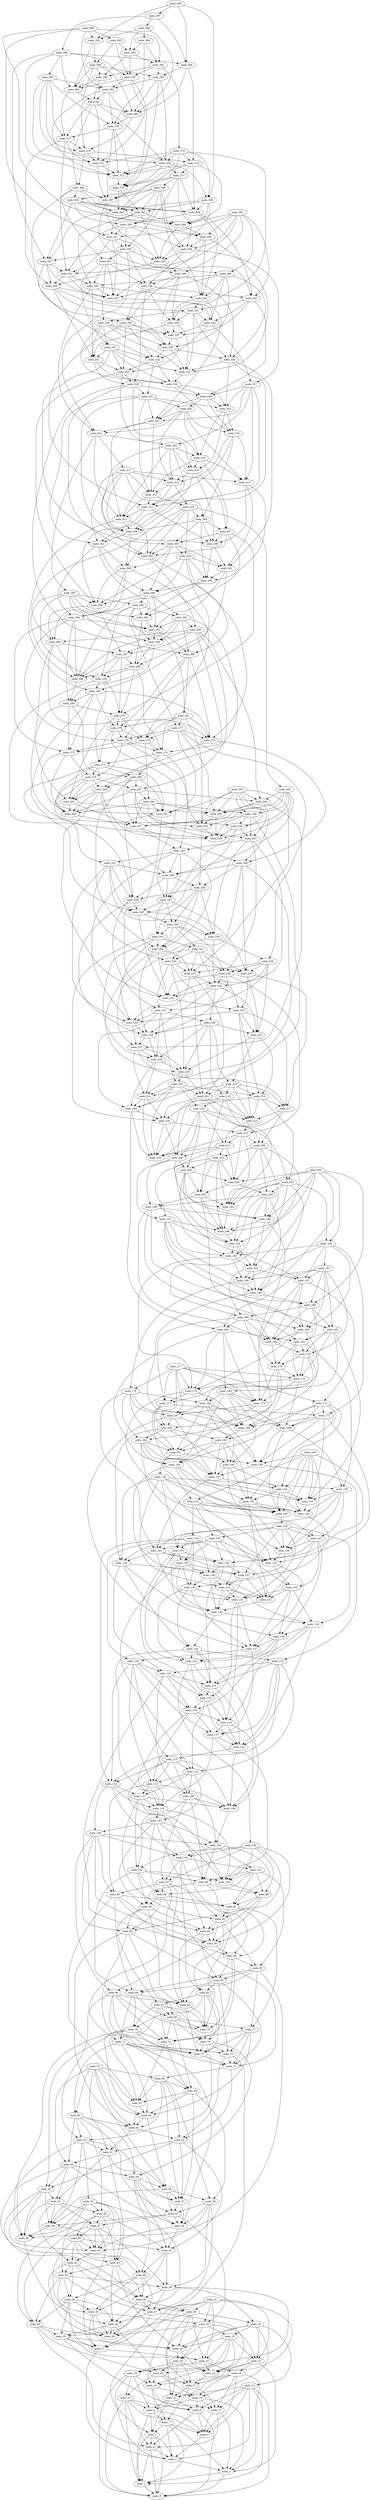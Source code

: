 digraph X {
nodo_1 -> nodo_0;
nodo_2 -> nodo_1;
nodo_2 -> nodo_0;
nodo_3 -> nodo_2;
nodo_4 -> nodo_1;
nodo_4 -> nodo_3;
nodo_4 -> nodo_0;
nodo_5 -> nodo_4;
nodo_5 -> nodo_0;
nodo_5 -> nodo_1;
nodo_5 -> nodo_3;
nodo_6 -> nodo_3;
nodo_7 -> nodo_6;
nodo_7 -> nodo_1;
nodo_7 -> nodo_2;
nodo_7 -> nodo_5;
nodo_7 -> nodo_3;
nodo_8 -> nodo_4;
nodo_8 -> nodo_0;
nodo_8 -> nodo_6;
nodo_9 -> nodo_6;
nodo_9 -> nodo_1;
nodo_9 -> nodo_5;
nodo_9 -> nodo_7;
nodo_10 -> nodo_6;
nodo_10 -> nodo_4;
nodo_10 -> nodo_0;
nodo_10 -> nodo_1;
nodo_10 -> nodo_8;
nodo_10 -> nodo_9;
nodo_11 -> nodo_9;
nodo_11 -> nodo_5;
nodo_11 -> nodo_8;
nodo_12 -> nodo_4;
nodo_12 -> nodo_2;
nodo_12 -> nodo_6;
nodo_13 -> nodo_0;
nodo_13 -> nodo_1;
nodo_13 -> nodo_8;
nodo_13 -> nodo_3;
nodo_13 -> nodo_11;
nodo_13 -> nodo_12;
nodo_13 -> nodo_6;
nodo_14 -> nodo_12;
nodo_14 -> nodo_9;
nodo_14 -> nodo_2;
nodo_14 -> nodo_8;
nodo_15 -> nodo_7;
nodo_15 -> nodo_8;
nodo_15 -> nodo_14;
nodo_16 -> nodo_14;
nodo_16 -> nodo_2;
nodo_16 -> nodo_11;
nodo_16 -> nodo_6;
nodo_16 -> nodo_12;
nodo_16 -> nodo_15;
nodo_17 -> nodo_12;
nodo_17 -> nodo_11;
nodo_17 -> nodo_7;
nodo_18 -> nodo_17;
nodo_19 -> nodo_0;
nodo_19 -> nodo_9;
nodo_19 -> nodo_10;
nodo_19 -> nodo_3;
nodo_19 -> nodo_15;
nodo_20 -> nodo_10;
nodo_20 -> nodo_17;
nodo_20 -> nodo_14;
nodo_20 -> nodo_15;
nodo_21 -> nodo_18;
nodo_21 -> nodo_16;
nodo_21 -> nodo_2;
nodo_21 -> nodo_17;
nodo_22 -> nodo_19;
nodo_22 -> nodo_18;
nodo_22 -> nodo_16;
nodo_23 -> nodo_17;
nodo_23 -> nodo_11;
nodo_23 -> nodo_18;
nodo_23 -> nodo_20;
nodo_23 -> nodo_19;
nodo_24 -> nodo_23;
nodo_24 -> nodo_18;
nodo_25 -> nodo_21;
nodo_25 -> nodo_18;
nodo_25 -> nodo_24;
nodo_25 -> nodo_15;
nodo_25 -> nodo_20;
nodo_25 -> nodo_22;
nodo_26 -> nodo_14;
nodo_26 -> nodo_13;
nodo_26 -> nodo_24;
nodo_26 -> nodo_23;
nodo_26 -> nodo_21;
nodo_26 -> nodo_25;
nodo_27 -> nodo_22;
nodo_27 -> nodo_3;
nodo_29 -> nodo_23;
nodo_29 -> nodo_21;
nodo_29 -> nodo_11;
nodo_29 -> nodo_25;
nodo_29 -> nodo_28;
nodo_30 -> nodo_24;
nodo_30 -> nodo_26;
nodo_30 -> nodo_17;
nodo_30 -> nodo_22;
nodo_30 -> nodo_28;
nodo_31 -> nodo_5;
nodo_31 -> nodo_18;
nodo_31 -> nodo_15;
nodo_31 -> nodo_29;
nodo_31 -> nodo_22;
nodo_31 -> nodo_30;
nodo_31 -> nodo_27;
nodo_31 -> nodo_21;
nodo_32 -> nodo_12;
nodo_32 -> nodo_27;
nodo_32 -> nodo_22;
nodo_32 -> nodo_24;
nodo_33 -> nodo_24;
nodo_33 -> nodo_28;
nodo_33 -> nodo_29;
nodo_33 -> nodo_27;
nodo_34 -> nodo_20;
nodo_34 -> nodo_28;
nodo_34 -> nodo_32;
nodo_35 -> nodo_20;
nodo_35 -> nodo_32;
nodo_35 -> nodo_28;
nodo_35 -> nodo_4;
nodo_36 -> nodo_35;
nodo_36 -> nodo_27;
nodo_36 -> nodo_33;
nodo_36 -> nodo_32;
nodo_36 -> nodo_34;
nodo_37 -> nodo_34;
nodo_37 -> nodo_18;
nodo_37 -> nodo_27;
nodo_38 -> nodo_30;
nodo_38 -> nodo_34;
nodo_38 -> nodo_37;
nodo_39 -> nodo_26;
nodo_39 -> nodo_37;
nodo_39 -> nodo_38;
nodo_39 -> nodo_19;
nodo_40 -> nodo_28;
nodo_40 -> nodo_36;
nodo_40 -> nodo_33;
nodo_40 -> nodo_38;
nodo_41 -> nodo_40;
nodo_41 -> nodo_33;
nodo_41 -> nodo_39;
nodo_42 -> nodo_39;
nodo_42 -> nodo_35;
nodo_42 -> nodo_37;
nodo_42 -> nodo_36;
nodo_42 -> nodo_28;
nodo_43 -> nodo_30;
nodo_43 -> nodo_28;
nodo_43 -> nodo_38;
nodo_43 -> nodo_36;
nodo_43 -> nodo_42;
nodo_44 -> nodo_43;
nodo_45 -> nodo_42;
nodo_45 -> nodo_24;
nodo_45 -> nodo_38;
nodo_45 -> nodo_34;
nodo_46 -> nodo_33;
nodo_46 -> nodo_43;
nodo_46 -> nodo_41;
nodo_46 -> nodo_45;
nodo_46 -> nodo_44;
nodo_46 -> nodo_40;
nodo_47 -> nodo_39;
nodo_47 -> nodo_35;
nodo_47 -> nodo_27;
nodo_47 -> nodo_46;
nodo_47 -> nodo_44;
nodo_48 -> nodo_45;
nodo_48 -> nodo_47;
nodo_48 -> nodo_46;
nodo_48 -> nodo_41;
nodo_48 -> nodo_35;
nodo_49 -> nodo_34;
nodo_50 -> nodo_44;
nodo_50 -> nodo_49;
nodo_51 -> nodo_49;
nodo_51 -> nodo_43;
nodo_51 -> nodo_47;
nodo_51 -> nodo_48;
nodo_51 -> nodo_50;
nodo_52 -> nodo_49;
nodo_52 -> nodo_50;
nodo_52 -> nodo_44;
nodo_52 -> nodo_38;
nodo_52 -> nodo_51;
nodo_53 -> nodo_42;
nodo_53 -> nodo_45;
nodo_53 -> nodo_49;
nodo_53 -> nodo_48;
nodo_53 -> nodo_32;
nodo_53 -> nodo_50;
nodo_53 -> nodo_44;
nodo_54 -> nodo_41;
nodo_54 -> nodo_44;
nodo_55 -> nodo_54;
nodo_55 -> nodo_29;
nodo_55 -> nodo_47;
nodo_55 -> nodo_50;
nodo_56 -> nodo_54;
nodo_56 -> nodo_37;
nodo_56 -> nodo_44;
nodo_56 -> nodo_55;
nodo_56 -> nodo_39;
nodo_57 -> nodo_54;
nodo_57 -> nodo_55;
nodo_58 -> nodo_56;
nodo_58 -> nodo_55;
nodo_58 -> nodo_57;
nodo_58 -> nodo_50;
nodo_59 -> nodo_41;
nodo_59 -> nodo_57;
nodo_59 -> nodo_58;
nodo_59 -> nodo_40;
nodo_59 -> nodo_54;
nodo_60 -> nodo_51;
nodo_60 -> nodo_52;
nodo_60 -> nodo_59;
nodo_60 -> nodo_54;
nodo_60 -> nodo_49;
nodo_61 -> nodo_57;
nodo_61 -> nodo_60;
nodo_61 -> nodo_45;
nodo_61 -> nodo_51;
nodo_62 -> nodo_52;
nodo_62 -> nodo_41;
nodo_62 -> nodo_57;
nodo_62 -> nodo_61;
nodo_63 -> nodo_58;
nodo_63 -> nodo_40;
nodo_63 -> nodo_53;
nodo_63 -> nodo_50;
nodo_63 -> nodo_61;
nodo_64 -> nodo_62;
nodo_64 -> nodo_61;
nodo_65 -> nodo_55;
nodo_65 -> nodo_64;
nodo_65 -> nodo_63;
nodo_65 -> nodo_60;
nodo_65 -> nodo_59;
nodo_65 -> nodo_48;
nodo_66 -> nodo_64;
nodo_66 -> nodo_58;
nodo_67 -> nodo_64;
nodo_67 -> nodo_66;
nodo_68 -> nodo_66;
nodo_68 -> nodo_56;
nodo_68 -> nodo_67;
nodo_68 -> nodo_57;
nodo_69 -> nodo_57;
nodo_69 -> nodo_68;
nodo_69 -> nodo_56;
nodo_69 -> nodo_62;
nodo_69 -> nodo_67;
nodo_69 -> nodo_64;
nodo_70 -> nodo_60;
nodo_70 -> nodo_66;
nodo_70 -> nodo_61;
nodo_70 -> nodo_64;
nodo_70 -> nodo_67;
nodo_70 -> nodo_65;
nodo_70 -> nodo_69;
nodo_70 -> nodo_58;
nodo_71 -> nodo_69;
nodo_71 -> nodo_62;
nodo_72 -> nodo_62;
nodo_72 -> nodo_37;
nodo_72 -> nodo_71;
nodo_73 -> nodo_54;
nodo_73 -> nodo_66;
nodo_73 -> nodo_68;
nodo_73 -> nodo_72;
nodo_73 -> nodo_65;
nodo_73 -> nodo_71;
nodo_74 -> nodo_67;
nodo_74 -> nodo_68;
nodo_75 -> nodo_71;
nodo_76 -> nodo_75;
nodo_76 -> nodo_52;
nodo_76 -> nodo_74;
nodo_76 -> nodo_49;
nodo_76 -> nodo_66;
nodo_77 -> nodo_75;
nodo_77 -> nodo_74;
nodo_77 -> nodo_71;
nodo_77 -> nodo_72;
nodo_77 -> nodo_66;
nodo_78 -> nodo_75;
nodo_78 -> nodo_59;
nodo_78 -> nodo_72;
nodo_78 -> nodo_63;
nodo_79 -> nodo_78;
nodo_80 -> nodo_74;
nodo_80 -> nodo_79;
nodo_80 -> nodo_78;
nodo_80 -> nodo_77;
nodo_80 -> nodo_68;
nodo_81 -> nodo_78;
nodo_81 -> nodo_67;
nodo_81 -> nodo_76;
nodo_81 -> nodo_79;
nodo_81 -> nodo_74;
nodo_81 -> nodo_80;
nodo_82 -> nodo_79;
nodo_82 -> nodo_75;
nodo_83 -> nodo_76;
nodo_83 -> nodo_75;
nodo_83 -> nodo_78;
nodo_83 -> nodo_79;
nodo_83 -> nodo_81;
nodo_84 -> nodo_82;
nodo_84 -> nodo_80;
nodo_84 -> nodo_73;
nodo_84 -> nodo_76;
nodo_85 -> nodo_84;
nodo_85 -> nodo_71;
nodo_85 -> nodo_72;
nodo_85 -> nodo_83;
nodo_86 -> nodo_75;
nodo_86 -> nodo_63;
nodo_86 -> nodo_72;
nodo_86 -> nodo_82;
nodo_86 -> nodo_79;
nodo_86 -> nodo_74;
nodo_87 -> nodo_84;
nodo_87 -> nodo_82;
nodo_87 -> nodo_77;
nodo_87 -> nodo_49;
nodo_87 -> nodo_85;
nodo_88 -> nodo_79;
nodo_88 -> nodo_74;
nodo_88 -> nodo_85;
nodo_88 -> nodo_87;
nodo_89 -> nodo_75;
nodo_89 -> nodo_80;
nodo_89 -> nodo_85;
nodo_89 -> nodo_64;
nodo_90 -> nodo_86;
nodo_90 -> nodo_88;
nodo_91 -> nodo_82;
nodo_91 -> nodo_90;
nodo_91 -> nodo_85;
nodo_92 -> nodo_87;
nodo_92 -> nodo_83;
nodo_92 -> nodo_91;
nodo_92 -> nodo_90;
nodo_93 -> nodo_92;
nodo_93 -> nodo_77;
nodo_93 -> nodo_88;
nodo_94 -> nodo_91;
nodo_94 -> nodo_67;
nodo_94 -> nodo_84;
nodo_94 -> nodo_93;
nodo_94 -> nodo_88;
nodo_95 -> nodo_91;
nodo_95 -> nodo_82;
nodo_95 -> nodo_89;
nodo_95 -> nodo_81;
nodo_96 -> nodo_93;
nodo_96 -> nodo_71;
nodo_96 -> nodo_95;
nodo_96 -> nodo_89;
nodo_97 -> nodo_96;
nodo_97 -> nodo_73;
nodo_97 -> nodo_94;
nodo_97 -> nodo_92;
nodo_97 -> nodo_82;
nodo_98 -> nodo_91;
nodo_98 -> nodo_90;
nodo_98 -> nodo_92;
nodo_98 -> nodo_93;
nodo_99 -> nodo_98;
nodo_99 -> nodo_88;
nodo_99 -> nodo_95;
nodo_100 -> nodo_98;
nodo_101 -> nodo_84;
nodo_101 -> nodo_95;
nodo_101 -> nodo_100;
nodo_101 -> nodo_96;
nodo_101 -> nodo_99;
nodo_102 -> nodo_100;
nodo_102 -> nodo_99;
nodo_102 -> nodo_93;
nodo_102 -> nodo_98;
nodo_102 -> nodo_87;
nodo_102 -> nodo_96;
nodo_103 -> nodo_97;
nodo_103 -> nodo_102;
nodo_103 -> nodo_79;
nodo_103 -> nodo_83;
nodo_104 -> nodo_101;
nodo_104 -> nodo_90;
nodo_104 -> nodo_100;
nodo_104 -> nodo_97;
nodo_104 -> nodo_98;
nodo_104 -> nodo_103;
nodo_104 -> nodo_89;
nodo_105 -> nodo_103;
nodo_105 -> nodo_99;
nodo_105 -> nodo_93;
nodo_105 -> nodo_102;
nodo_106 -> nodo_103;
nodo_106 -> nodo_89;
nodo_106 -> nodo_94;
nodo_106 -> nodo_105;
nodo_106 -> nodo_86;
nodo_106 -> nodo_90;
nodo_107 -> nodo_96;
nodo_107 -> nodo_106;
nodo_107 -> nodo_105;
nodo_107 -> nodo_91;
nodo_107 -> nodo_95;
nodo_107 -> nodo_100;
nodo_108 -> nodo_105;
nodo_109 -> nodo_97;
nodo_109 -> nodo_101;
nodo_109 -> nodo_105;
nodo_109 -> nodo_99;
nodo_109 -> nodo_108;
nodo_110 -> nodo_100;
nodo_110 -> nodo_107;
nodo_111 -> nodo_100;
nodo_111 -> nodo_101;
nodo_111 -> nodo_110;
nodo_111 -> nodo_108;
nodo_111 -> nodo_92;
nodo_112 -> nodo_111;
nodo_112 -> nodo_103;
nodo_112 -> nodo_110;
nodo_112 -> nodo_106;
nodo_113 -> nodo_108;
nodo_113 -> nodo_110;
nodo_113 -> nodo_111;
nodo_113 -> nodo_94;
nodo_114 -> nodo_107;
nodo_114 -> nodo_113;
nodo_114 -> nodo_109;
nodo_114 -> nodo_111;
nodo_115 -> nodo_114;
nodo_115 -> nodo_108;
nodo_115 -> nodo_112;
nodo_115 -> nodo_109;
nodo_115 -> nodo_99;
nodo_115 -> nodo_113;
nodo_116 -> nodo_108;
nodo_116 -> nodo_115;
nodo_117 -> nodo_110;
nodo_117 -> nodo_100;
nodo_117 -> nodo_116;
nodo_118 -> nodo_108;
nodo_118 -> nodo_116;
nodo_118 -> nodo_117;
nodo_119 -> nodo_110;
nodo_119 -> nodo_113;
nodo_119 -> nodo_117;
nodo_119 -> nodo_118;
nodo_120 -> nodo_119;
nodo_120 -> nodo_114;
nodo_120 -> nodo_118;
nodo_120 -> nodo_116;
nodo_121 -> nodo_116;
nodo_121 -> nodo_120;
nodo_122 -> nodo_119;
nodo_122 -> nodo_120;
nodo_122 -> nodo_90;
nodo_122 -> nodo_109;
nodo_122 -> nodo_121;
nodo_123 -> nodo_121;
nodo_123 -> nodo_114;
nodo_123 -> nodo_122;
nodo_123 -> nodo_116;
nodo_123 -> nodo_117;
nodo_123 -> nodo_112;
nodo_124 -> nodo_113;
nodo_124 -> nodo_119;
nodo_124 -> nodo_112;
nodo_124 -> nodo_122;
nodo_124 -> nodo_117;
nodo_124 -> nodo_115;
nodo_125 -> nodo_104;
nodo_125 -> nodo_118;
nodo_125 -> nodo_121;
nodo_126 -> nodo_121;
nodo_126 -> nodo_108;
nodo_126 -> nodo_110;
nodo_126 -> nodo_125;
nodo_126 -> nodo_123;
nodo_127 -> nodo_117;
nodo_127 -> nodo_124;
nodo_128 -> nodo_119;
nodo_128 -> nodo_125;
nodo_128 -> nodo_121;
nodo_128 -> nodo_127;
nodo_129 -> nodo_128;
nodo_129 -> nodo_125;
nodo_129 -> nodo_116;
nodo_129 -> nodo_118;
nodo_130 -> nodo_126;
nodo_130 -> nodo_129;
nodo_131 -> nodo_127;
nodo_131 -> nodo_120;
nodo_131 -> nodo_118;
nodo_132 -> nodo_130;
nodo_133 -> nodo_130;
nodo_133 -> nodo_131;
nodo_133 -> nodo_132;
nodo_133 -> nodo_129;
nodo_134 -> nodo_131;
nodo_134 -> nodo_127;
nodo_134 -> nodo_128;
nodo_134 -> nodo_132;
nodo_134 -> nodo_129;
nodo_135 -> nodo_126;
nodo_135 -> nodo_131;
nodo_135 -> nodo_127;
nodo_135 -> nodo_125;
nodo_136 -> nodo_133;
nodo_136 -> nodo_130;
nodo_136 -> nodo_135;
nodo_136 -> nodo_132;
nodo_137 -> nodo_133;
nodo_137 -> nodo_132;
nodo_137 -> nodo_130;
nodo_138 -> nodo_126;
nodo_138 -> nodo_137;
nodo_138 -> nodo_128;
nodo_138 -> nodo_122;
nodo_139 -> nodo_137;
nodo_139 -> nodo_130;
nodo_139 -> nodo_136;
nodo_139 -> nodo_114;
nodo_139 -> nodo_135;
nodo_140 -> nodo_137;
nodo_140 -> nodo_136;
nodo_140 -> nodo_121;
nodo_141 -> nodo_120;
nodo_141 -> nodo_125;
nodo_141 -> nodo_140;
nodo_141 -> nodo_139;
nodo_141 -> nodo_130;
nodo_142 -> nodo_127;
nodo_142 -> nodo_134;
nodo_143 -> nodo_132;
nodo_143 -> nodo_138;
nodo_143 -> nodo_140;
nodo_143 -> nodo_131;
nodo_144 -> nodo_136;
nodo_144 -> nodo_124;
nodo_144 -> nodo_141;
nodo_144 -> nodo_112;
nodo_144 -> nodo_139;
nodo_144 -> nodo_142;
nodo_144 -> nodo_135;
nodo_145 -> nodo_139;
nodo_145 -> nodo_133;
nodo_145 -> nodo_142;
nodo_145 -> nodo_138;
nodo_145 -> nodo_143;
nodo_145 -> nodo_140;
nodo_146 -> nodo_137;
nodo_146 -> nodo_142;
nodo_147 -> nodo_146;
nodo_147 -> nodo_132;
nodo_147 -> nodo_140;
nodo_147 -> nodo_134;
nodo_147 -> nodo_128;
nodo_148 -> nodo_129;
nodo_148 -> nodo_145;
nodo_148 -> nodo_131;
nodo_148 -> nodo_137;
nodo_148 -> nodo_141;
nodo_148 -> nodo_147;
nodo_148 -> nodo_146;
nodo_149 -> nodo_135;
nodo_150 -> nodo_148;
nodo_151 -> nodo_144;
nodo_151 -> nodo_150;
nodo_151 -> nodo_142;
nodo_151 -> nodo_145;
nodo_151 -> nodo_146;
nodo_151 -> nodo_149;
nodo_152 -> nodo_150;
nodo_152 -> nodo_149;
nodo_152 -> nodo_132;
nodo_153 -> nodo_149;
nodo_154 -> nodo_150;
nodo_154 -> nodo_152;
nodo_154 -> nodo_149;
nodo_154 -> nodo_153;
nodo_155 -> nodo_147;
nodo_155 -> nodo_146;
nodo_155 -> nodo_143;
nodo_155 -> nodo_149;
nodo_155 -> nodo_153;
nodo_156 -> nodo_146;
nodo_156 -> nodo_136;
nodo_156 -> nodo_153;
nodo_156 -> nodo_152;
nodo_157 -> nodo_154;
nodo_157 -> nodo_143;
nodo_158 -> nodo_134;
nodo_158 -> nodo_141;
nodo_158 -> nodo_155;
nodo_158 -> nodo_150;
nodo_158 -> nodo_133;
nodo_158 -> nodo_149;
nodo_158 -> nodo_138;
nodo_159 -> nodo_157;
nodo_159 -> nodo_123;
nodo_160 -> nodo_157;
nodo_160 -> nodo_152;
nodo_160 -> nodo_150;
nodo_160 -> nodo_154;
nodo_161 -> nodo_159;
nodo_161 -> nodo_151;
nodo_162 -> nodo_156;
nodo_162 -> nodo_157;
nodo_162 -> nodo_160;
nodo_162 -> nodo_161;
nodo_162 -> nodo_152;
nodo_163 -> nodo_150;
nodo_163 -> nodo_149;
nodo_163 -> nodo_153;
nodo_163 -> nodo_159;
nodo_163 -> nodo_151;
nodo_163 -> nodo_154;
nodo_163 -> nodo_146;
nodo_163 -> nodo_140;
nodo_164 -> nodo_157;
nodo_164 -> nodo_142;
nodo_164 -> nodo_156;
nodo_164 -> nodo_161;
nodo_164 -> nodo_153;
nodo_165 -> nodo_162;
nodo_165 -> nodo_164;
nodo_165 -> nodo_160;
nodo_165 -> nodo_138;
nodo_166 -> nodo_150;
nodo_166 -> nodo_159;
nodo_166 -> nodo_155;
nodo_167 -> nodo_165;
nodo_167 -> nodo_159;
nodo_167 -> nodo_127;
nodo_167 -> nodo_157;
nodo_168 -> nodo_162;
nodo_169 -> nodo_160;
nodo_169 -> nodo_166;
nodo_169 -> nodo_161;
nodo_169 -> nodo_167;
nodo_169 -> nodo_159;
nodo_170 -> nodo_161;
nodo_170 -> nodo_143;
nodo_170 -> nodo_169;
nodo_170 -> nodo_164;
nodo_170 -> nodo_168;
nodo_170 -> nodo_167;
nodo_171 -> nodo_166;
nodo_171 -> nodo_153;
nodo_171 -> nodo_159;
nodo_171 -> nodo_142;
nodo_171 -> nodo_168;
nodo_172 -> nodo_152;
nodo_172 -> nodo_154;
nodo_172 -> nodo_168;
nodo_172 -> nodo_171;
nodo_172 -> nodo_166;
nodo_172 -> nodo_156;
nodo_173 -> nodo_161;
nodo_173 -> nodo_165;
nodo_173 -> nodo_171;
nodo_173 -> nodo_157;
nodo_174 -> nodo_167;
nodo_174 -> nodo_161;
nodo_175 -> nodo_173;
nodo_175 -> nodo_168;
nodo_175 -> nodo_147;
nodo_176 -> nodo_166;
nodo_176 -> nodo_174;
nodo_176 -> nodo_175;
nodo_177 -> nodo_174;
nodo_177 -> nodo_175;
nodo_177 -> nodo_173;
nodo_177 -> nodo_165;
nodo_177 -> nodo_176;
nodo_177 -> nodo_167;
nodo_177 -> nodo_172;
nodo_177 -> nodo_170;
nodo_178 -> nodo_162;
nodo_178 -> nodo_165;
nodo_178 -> nodo_174;
nodo_178 -> nodo_176;
nodo_179 -> nodo_178;
nodo_179 -> nodo_176;
nodo_179 -> nodo_168;
nodo_179 -> nodo_169;
nodo_180 -> nodo_169;
nodo_180 -> nodo_174;
nodo_180 -> nodo_166;
nodo_180 -> nodo_168;
nodo_180 -> nodo_160;
nodo_180 -> nodo_158;
nodo_181 -> nodo_178;
nodo_181 -> nodo_155;
nodo_181 -> nodo_176;
nodo_181 -> nodo_179;
nodo_182 -> nodo_179;
nodo_182 -> nodo_176;
nodo_182 -> nodo_180;
nodo_182 -> nodo_153;
nodo_182 -> nodo_181;
nodo_183 -> nodo_156;
nodo_183 -> nodo_175;
nodo_183 -> nodo_180;
nodo_183 -> nodo_181;
nodo_183 -> nodo_174;
nodo_184 -> nodo_179;
nodo_184 -> nodo_178;
nodo_185 -> nodo_184;
nodo_185 -> nodo_175;
nodo_185 -> nodo_173;
nodo_186 -> nodo_184;
nodo_186 -> nodo_164;
nodo_186 -> nodo_185;
nodo_186 -> nodo_173;
nodo_186 -> nodo_183;
nodo_187 -> nodo_178;
nodo_187 -> nodo_185;
nodo_187 -> nodo_172;
nodo_187 -> nodo_184;
nodo_188 -> nodo_186;
nodo_188 -> nodo_182;
nodo_188 -> nodo_184;
nodo_188 -> nodo_181;
nodo_189 -> nodo_168;
nodo_189 -> nodo_188;
nodo_190 -> nodo_184;
nodo_190 -> nodo_170;
nodo_190 -> nodo_189;
nodo_191 -> nodo_187;
nodo_191 -> nodo_182;
nodo_191 -> nodo_185;
nodo_191 -> nodo_183;
nodo_191 -> nodo_188;
nodo_191 -> nodo_190;
nodo_191 -> nodo_179;
nodo_192 -> nodo_186;
nodo_192 -> nodo_187;
nodo_192 -> nodo_190;
nodo_192 -> nodo_189;
nodo_193 -> nodo_175;
nodo_193 -> nodo_192;
nodo_193 -> nodo_190;
nodo_194 -> nodo_190;
nodo_194 -> nodo_171;
nodo_194 -> nodo_187;
nodo_194 -> nodo_185;
nodo_194 -> nodo_191;
nodo_194 -> nodo_193;
nodo_195 -> nodo_193;
nodo_195 -> nodo_192;
nodo_196 -> nodo_195;
nodo_197 -> nodo_195;
nodo_197 -> nodo_193;
nodo_197 -> nodo_196;
nodo_197 -> nodo_188;
nodo_197 -> nodo_190;
nodo_197 -> nodo_189;
nodo_198 -> nodo_196;
nodo_198 -> nodo_174;
nodo_198 -> nodo_192;
nodo_199 -> nodo_193;
nodo_199 -> nodo_181;
nodo_199 -> nodo_198;
nodo_199 -> nodo_182;
nodo_199 -> nodo_184;
nodo_200 -> nodo_198;
nodo_200 -> nodo_189;
nodo_200 -> nodo_195;
nodo_200 -> nodo_193;
nodo_200 -> nodo_199;
nodo_201 -> nodo_196;
nodo_202 -> nodo_189;
nodo_202 -> nodo_200;
nodo_202 -> nodo_186;
nodo_202 -> nodo_194;
nodo_202 -> nodo_201;
nodo_202 -> nodo_195;
nodo_203 -> nodo_185;
nodo_203 -> nodo_201;
nodo_203 -> nodo_196;
nodo_203 -> nodo_199;
nodo_204 -> nodo_200;
nodo_204 -> nodo_203;
nodo_205 -> nodo_192;
nodo_205 -> nodo_201;
nodo_205 -> nodo_188;
nodo_205 -> nodo_196;
nodo_205 -> nodo_189;
nodo_205 -> nodo_204;
nodo_205 -> nodo_198;
nodo_205 -> nodo_194;
nodo_206 -> nodo_203;
nodo_206 -> nodo_187;
nodo_206 -> nodo_198;
nodo_206 -> nodo_196;
nodo_206 -> nodo_204;
nodo_207 -> nodo_197;
nodo_207 -> nodo_203;
nodo_207 -> nodo_204;
nodo_207 -> nodo_196;
nodo_207 -> nodo_206;
nodo_207 -> nodo_201;
nodo_208 -> nodo_201;
nodo_208 -> nodo_199;
nodo_208 -> nodo_197;
nodo_208 -> nodo_206;
nodo_209 -> nodo_200;
nodo_209 -> nodo_204;
nodo_209 -> nodo_195;
nodo_209 -> nodo_198;
nodo_209 -> nodo_207;
nodo_211 -> nodo_208;
nodo_211 -> nodo_204;
nodo_211 -> nodo_195;
nodo_211 -> nodo_210;
nodo_211 -> nodo_207;
nodo_212 -> nodo_210;
nodo_212 -> nodo_201;
nodo_212 -> nodo_209;
nodo_212 -> nodo_204;
nodo_212 -> nodo_211;
nodo_213 -> nodo_212;
nodo_214 -> nodo_211;
nodo_214 -> nodo_213;
nodo_214 -> nodo_206;
nodo_214 -> nodo_210;
nodo_214 -> nodo_208;
nodo_214 -> nodo_202;
nodo_215 -> nodo_203;
nodo_215 -> nodo_201;
nodo_215 -> nodo_210;
nodo_215 -> nodo_208;
nodo_215 -> nodo_213;
nodo_215 -> nodo_214;
nodo_216 -> nodo_208;
nodo_216 -> nodo_210;
nodo_216 -> nodo_212;
nodo_217 -> nodo_211;
nodo_217 -> nodo_213;
nodo_217 -> nodo_209;
nodo_218 -> nodo_210;
nodo_218 -> nodo_216;
nodo_218 -> nodo_183;
nodo_219 -> nodo_216;
nodo_219 -> nodo_202;
nodo_219 -> nodo_217;
nodo_219 -> nodo_213;
nodo_220 -> nodo_209;
nodo_220 -> nodo_213;
nodo_220 -> nodo_216;
nodo_221 -> nodo_216;
nodo_221 -> nodo_210;
nodo_221 -> nodo_218;
nodo_222 -> nodo_220;
nodo_222 -> nodo_219;
nodo_222 -> nodo_221;
nodo_222 -> nodo_210;
nodo_222 -> nodo_218;
nodo_222 -> nodo_214;
nodo_223 -> nodo_215;
nodo_223 -> nodo_213;
nodo_223 -> nodo_221;
nodo_223 -> nodo_217;
nodo_223 -> nodo_219;
nodo_223 -> nodo_220;
nodo_224 -> nodo_222;
nodo_224 -> nodo_220;
nodo_225 -> nodo_224;
nodo_225 -> nodo_219;
nodo_225 -> nodo_223;
nodo_226 -> nodo_221;
nodo_226 -> nodo_218;
nodo_226 -> nodo_224;
nodo_227 -> nodo_217;
nodo_227 -> nodo_224;
nodo_227 -> nodo_221;
nodo_227 -> nodo_226;
nodo_228 -> nodo_226;
nodo_228 -> nodo_227;
nodo_229 -> nodo_215;
nodo_229 -> nodo_223;
nodo_229 -> nodo_226;
nodo_229 -> nodo_228;
nodo_229 -> nodo_225;
nodo_229 -> nodo_224;
nodo_230 -> nodo_228;
nodo_230 -> nodo_227;
nodo_231 -> nodo_229;
nodo_231 -> nodo_222;
nodo_231 -> nodo_230;
nodo_231 -> nodo_218;
nodo_231 -> nodo_226;
nodo_232 -> nodo_213;
nodo_232 -> nodo_219;
nodo_232 -> nodo_217;
nodo_232 -> nodo_225;
nodo_232 -> nodo_230;
nodo_233 -> nodo_232;
nodo_234 -> nodo_228;
nodo_234 -> nodo_233;
nodo_234 -> nodo_225;
nodo_234 -> nodo_229;
nodo_235 -> nodo_217;
nodo_235 -> nodo_225;
nodo_235 -> nodo_232;
nodo_236 -> nodo_234;
nodo_236 -> nodo_233;
nodo_236 -> nodo_212;
nodo_236 -> nodo_228;
nodo_237 -> nodo_230;
nodo_237 -> nodo_234;
nodo_237 -> nodo_220;
nodo_238 -> nodo_237;
nodo_238 -> nodo_236;
nodo_238 -> nodo_235;
nodo_238 -> nodo_231;
nodo_238 -> nodo_225;
nodo_238 -> nodo_233;
nodo_239 -> nodo_234;
nodo_239 -> nodo_228;
nodo_239 -> nodo_238;
nodo_240 -> nodo_231;
nodo_240 -> nodo_235;
nodo_240 -> nodo_220;
nodo_240 -> nodo_237;
nodo_240 -> nodo_224;
nodo_241 -> nodo_236;
nodo_241 -> nodo_227;
nodo_241 -> nodo_232;
nodo_241 -> nodo_235;
nodo_241 -> nodo_237;
nodo_241 -> nodo_240;
nodo_242 -> nodo_233;
nodo_242 -> nodo_237;
nodo_242 -> nodo_224;
nodo_243 -> nodo_226;
nodo_243 -> nodo_242;
nodo_243 -> nodo_216;
nodo_243 -> nodo_230;
nodo_243 -> nodo_241;
nodo_244 -> nodo_236;
nodo_244 -> nodo_239;
nodo_244 -> nodo_243;
nodo_244 -> nodo_241;
nodo_244 -> nodo_242;
nodo_245 -> nodo_244;
nodo_245 -> nodo_239;
nodo_245 -> nodo_233;
nodo_246 -> nodo_231;
nodo_246 -> nodo_245;
nodo_246 -> nodo_228;
nodo_247 -> nodo_245;
nodo_247 -> nodo_235;
nodo_247 -> nodo_243;
nodo_247 -> nodo_244;
nodo_248 -> nodo_242;
nodo_248 -> nodo_243;
nodo_248 -> nodo_239;
nodo_248 -> nodo_244;
nodo_248 -> nodo_246;
nodo_249 -> nodo_246;
nodo_249 -> nodo_247;
nodo_249 -> nodo_248;
nodo_250 -> nodo_240;
nodo_250 -> nodo_248;
nodo_250 -> nodo_249;
nodo_250 -> nodo_221;
nodo_250 -> nodo_235;
nodo_251 -> nodo_230;
nodo_251 -> nodo_245;
nodo_251 -> nodo_240;
nodo_251 -> nodo_249;
nodo_251 -> nodo_239;
nodo_251 -> nodo_246;
nodo_252 -> nodo_249;
nodo_252 -> nodo_242;
nodo_252 -> nodo_251;
nodo_252 -> nodo_230;
nodo_252 -> nodo_247;
nodo_253 -> nodo_239;
nodo_253 -> nodo_252;
nodo_253 -> nodo_234;
nodo_253 -> nodo_236;
nodo_255 -> nodo_248;
nodo_255 -> nodo_254;
nodo_256 -> nodo_253;
nodo_256 -> nodo_245;
nodo_256 -> nodo_254;
nodo_256 -> nodo_247;
nodo_257 -> nodo_250;
nodo_257 -> nodo_252;
nodo_258 -> nodo_253;
nodo_258 -> nodo_254;
nodo_258 -> nodo_256;
nodo_258 -> nodo_257;
nodo_258 -> nodo_218;
nodo_259 -> nodo_255;
nodo_259 -> nodo_254;
nodo_260 -> nodo_259;
nodo_260 -> nodo_227;
nodo_260 -> nodo_250;
nodo_260 -> nodo_257;
nodo_261 -> nodo_233;
nodo_261 -> nodo_246;
nodo_262 -> nodo_258;
nodo_262 -> nodo_259;
nodo_262 -> nodo_249;
nodo_262 -> nodo_255;
nodo_262 -> nodo_260;
nodo_262 -> nodo_254;
nodo_262 -> nodo_256;
nodo_263 -> nodo_237;
nodo_263 -> nodo_261;
nodo_263 -> nodo_259;
nodo_263 -> nodo_253;
nodo_263 -> nodo_260;
nodo_263 -> nodo_255;
nodo_263 -> nodo_258;
nodo_263 -> nodo_256;
nodo_264 -> nodo_257;
nodo_265 -> nodo_264;
nodo_265 -> nodo_257;
nodo_265 -> nodo_259;
nodo_266 -> nodo_261;
nodo_266 -> nodo_257;
nodo_266 -> nodo_254;
nodo_266 -> nodo_259;
nodo_266 -> nodo_264;
nodo_266 -> nodo_258;
nodo_267 -> nodo_260;
nodo_267 -> nodo_264;
nodo_267 -> nodo_253;
nodo_267 -> nodo_255;
nodo_267 -> nodo_266;
nodo_268 -> nodo_265;
nodo_268 -> nodo_249;
nodo_268 -> nodo_233;
nodo_268 -> nodo_264;
nodo_268 -> nodo_254;
nodo_269 -> nodo_242;
nodo_269 -> nodo_261;
nodo_269 -> nodo_268;
nodo_269 -> nodo_267;
nodo_269 -> nodo_257;
nodo_270 -> nodo_268;
nodo_270 -> nodo_246;
nodo_270 -> nodo_264;
nodo_270 -> nodo_267;
nodo_270 -> nodo_265;
nodo_271 -> nodo_261;
nodo_271 -> nodo_270;
nodo_271 -> nodo_269;
nodo_271 -> nodo_251;
nodo_271 -> nodo_264;
nodo_272 -> nodo_264;
nodo_272 -> nodo_270;
nodo_272 -> nodo_261;
nodo_273 -> nodo_268;
nodo_273 -> nodo_250;
nodo_274 -> nodo_269;
nodo_274 -> nodo_252;
nodo_274 -> nodo_271;
nodo_275 -> nodo_266;
nodo_275 -> nodo_272;
nodo_275 -> nodo_274;
nodo_276 -> nodo_272;
nodo_276 -> nodo_274;
nodo_276 -> nodo_255;
nodo_276 -> nodo_270;
nodo_277 -> nodo_276;
nodo_277 -> nodo_261;
nodo_277 -> nodo_259;
nodo_277 -> nodo_238;
nodo_277 -> nodo_275;
nodo_277 -> nodo_273;
nodo_278 -> nodo_247;
nodo_278 -> nodo_276;
nodo_278 -> nodo_271;
nodo_278 -> nodo_275;
nodo_279 -> nodo_278;
nodo_279 -> nodo_265;
nodo_279 -> nodo_275;
nodo_280 -> nodo_265;
nodo_280 -> nodo_269;
nodo_280 -> nodo_272;
nodo_280 -> nodo_279;
nodo_281 -> nodo_277;
nodo_281 -> nodo_278;
nodo_281 -> nodo_274;
nodo_281 -> nodo_255;
nodo_281 -> nodo_273;
nodo_281 -> nodo_275;
nodo_282 -> nodo_245;
nodo_282 -> nodo_272;
nodo_282 -> nodo_278;
nodo_282 -> nodo_273;
nodo_282 -> nodo_280;
nodo_283 -> nodo_271;
nodo_283 -> nodo_254;
nodo_283 -> nodo_279;
nodo_283 -> nodo_282;
nodo_284 -> nodo_273;
nodo_284 -> nodo_276;
nodo_284 -> nodo_278;
nodo_284 -> nodo_281;
nodo_285 -> nodo_280;
nodo_286 -> nodo_283;
nodo_286 -> nodo_274;
nodo_286 -> nodo_285;
nodo_286 -> nodo_279;
nodo_287 -> nodo_286;
nodo_287 -> nodo_279;
nodo_287 -> nodo_285;
nodo_287 -> nodo_283;
nodo_288 -> nodo_285;
nodo_288 -> nodo_273;
nodo_288 -> nodo_256;
nodo_288 -> nodo_287;
nodo_289 -> nodo_287;
nodo_289 -> nodo_280;
nodo_289 -> nodo_286;
nodo_290 -> nodo_289;
nodo_290 -> nodo_274;
nodo_290 -> nodo_260;
nodo_290 -> nodo_267;
nodo_290 -> nodo_287;
nodo_290 -> nodo_288;
nodo_291 -> nodo_284;
nodo_291 -> nodo_289;
nodo_292 -> nodo_289;
nodo_292 -> nodo_265;
nodo_292 -> nodo_284;
nodo_292 -> nodo_285;
nodo_292 -> nodo_290;
nodo_292 -> nodo_291;
nodo_293 -> nodo_291;
nodo_293 -> nodo_286;
nodo_293 -> nodo_289;
nodo_294 -> nodo_280;
nodo_294 -> nodo_291;
nodo_294 -> nodo_272;
nodo_294 -> nodo_285;
nodo_294 -> nodo_276;
nodo_295 -> nodo_283;
nodo_295 -> nodo_292;
nodo_295 -> nodo_285;
nodo_295 -> nodo_277;
nodo_295 -> nodo_281;
nodo_295 -> nodo_293;
nodo_296 -> nodo_287;
nodo_296 -> nodo_288;
nodo_297 -> nodo_283;
nodo_297 -> nodo_285;
nodo_297 -> nodo_289;
nodo_297 -> nodo_295;
nodo_297 -> nodo_293;
nodo_297 -> nodo_291;
nodo_297 -> nodo_296;
nodo_298 -> nodo_296;
nodo_298 -> nodo_295;
nodo_298 -> nodo_291;
nodo_298 -> nodo_292;
nodo_299 -> nodo_298;
nodo_299 -> nodo_294;
nodo_299 -> nodo_293;
nodo_300 -> nodo_294;
nodo_300 -> nodo_288;
nodo_300 -> nodo_296;
nodo_300 -> nodo_275;
nodo_301 -> nodo_286;
nodo_301 -> nodo_291;
nodo_301 -> nodo_299;
nodo_302 -> nodo_300;
nodo_302 -> nodo_298;
nodo_302 -> nodo_293;
nodo_302 -> nodo_294;
nodo_303 -> nodo_296;
nodo_303 -> nodo_284;
nodo_303 -> nodo_299;
nodo_303 -> nodo_282;
nodo_303 -> nodo_298;
nodo_303 -> nodo_301;
nodo_304 -> nodo_273;
nodo_304 -> nodo_290;
nodo_305 -> nodo_303;
nodo_305 -> nodo_304;
nodo_305 -> nodo_300;
nodo_305 -> nodo_298;
nodo_305 -> nodo_301;
nodo_306 -> nodo_299;
nodo_306 -> nodo_301;
nodo_307 -> nodo_304;
nodo_307 -> nodo_306;
nodo_307 -> nodo_293;
nodo_307 -> nodo_305;
nodo_307 -> nodo_279;
nodo_308 -> nodo_300;
nodo_308 -> nodo_302;
nodo_309 -> nodo_299;
nodo_309 -> nodo_308;
nodo_309 -> nodo_306;
nodo_309 -> nodo_307;
nodo_309 -> nodo_305;
nodo_310 -> nodo_288;
nodo_310 -> nodo_300;
nodo_310 -> nodo_303;
nodo_310 -> nodo_262;
nodo_310 -> nodo_304;
nodo_310 -> nodo_309;
nodo_311 -> nodo_304;
nodo_311 -> nodo_282;
nodo_311 -> nodo_308;
nodo_312 -> nodo_306;
nodo_312 -> nodo_296;
nodo_312 -> nodo_311;
nodo_313 -> nodo_312;
nodo_313 -> nodo_311;
nodo_313 -> nodo_310;
nodo_314 -> nodo_313;
nodo_314 -> nodo_312;
nodo_314 -> nodo_310;
nodo_315 -> nodo_301;
nodo_315 -> nodo_306;
nodo_315 -> nodo_299;
nodo_316 -> nodo_306;
nodo_316 -> nodo_307;
nodo_316 -> nodo_308;
nodo_316 -> nodo_314;
nodo_317 -> nodo_315;
nodo_317 -> nodo_313;
nodo_317 -> nodo_309;
nodo_317 -> nodo_314;
nodo_317 -> nodo_308;
nodo_317 -> nodo_304;
nodo_317 -> nodo_302;
nodo_318 -> nodo_312;
nodo_318 -> nodo_314;
nodo_318 -> nodo_315;
nodo_318 -> nodo_309;
nodo_319 -> nodo_315;
nodo_319 -> nodo_313;
nodo_319 -> nodo_316;
nodo_319 -> nodo_307;
nodo_320 -> nodo_314;
nodo_320 -> nodo_319;
nodo_320 -> nodo_302;
nodo_320 -> nodo_316;
nodo_320 -> nodo_308;
nodo_320 -> nodo_311;
nodo_321 -> nodo_320;
nodo_321 -> nodo_311;
nodo_321 -> nodo_317;
nodo_321 -> nodo_297;
nodo_322 -> nodo_311;
nodo_322 -> nodo_321;
nodo_322 -> nodo_313;
nodo_323 -> nodo_316;
nodo_323 -> nodo_318;
nodo_323 -> nodo_319;
nodo_324 -> nodo_314;
nodo_324 -> nodo_318;
nodo_324 -> nodo_315;
nodo_324 -> nodo_321;
nodo_324 -> nodo_322;
nodo_324 -> nodo_319;
nodo_325 -> nodo_322;
nodo_325 -> nodo_313;
nodo_325 -> nodo_324;
nodo_325 -> nodo_323;
nodo_325 -> nodo_302;
nodo_325 -> nodo_306;
nodo_326 -> nodo_323;
nodo_326 -> nodo_322;
nodo_326 -> nodo_324;
nodo_326 -> nodo_318;
nodo_327 -> nodo_323;
nodo_327 -> nodo_326;
nodo_327 -> nodo_322;
nodo_327 -> nodo_315;
nodo_327 -> nodo_312;
nodo_327 -> nodo_320;
nodo_328 -> nodo_284;
nodo_328 -> nodo_304;
nodo_328 -> nodo_326;
nodo_328 -> nodo_325;
nodo_328 -> nodo_319;
nodo_329 -> nodo_316;
nodo_329 -> nodo_296;
nodo_329 -> nodo_328;
nodo_330 -> nodo_318;
nodo_330 -> nodo_326;
nodo_330 -> nodo_323;
nodo_331 -> nodo_330;
nodo_331 -> nodo_329;
nodo_331 -> nodo_328;
nodo_332 -> nodo_329;
nodo_332 -> nodo_330;
nodo_332 -> nodo_325;
nodo_333 -> nodo_330;
nodo_334 -> nodo_333;
nodo_334 -> nodo_323;
nodo_334 -> nodo_301;
nodo_334 -> nodo_308;
nodo_335 -> nodo_332;
nodo_335 -> nodo_330;
nodo_335 -> nodo_329;
nodo_335 -> nodo_331;
nodo_335 -> nodo_333;
nodo_335 -> nodo_305;
nodo_336 -> nodo_334;
nodo_336 -> nodo_333;
nodo_336 -> nodo_332;
nodo_337 -> nodo_336;
nodo_337 -> nodo_329;
nodo_338 -> nodo_333;
nodo_338 -> nodo_336;
nodo_338 -> nodo_335;
nodo_338 -> nodo_337;
nodo_338 -> nodo_331;
nodo_338 -> nodo_330;
nodo_339 -> nodo_337;
nodo_339 -> nodo_333;
nodo_339 -> nodo_331;
nodo_340 -> nodo_332;
nodo_340 -> nodo_337;
nodo_340 -> nodo_327;
nodo_341 -> nodo_333;
nodo_341 -> nodo_339;
nodo_341 -> nodo_340;
nodo_341 -> nodo_338;
nodo_341 -> nodo_334;
nodo_342 -> nodo_336;
nodo_342 -> nodo_332;
nodo_342 -> nodo_312;
nodo_342 -> nodo_329;
nodo_342 -> nodo_337;
nodo_343 -> nodo_326;
nodo_343 -> nodo_340;
nodo_343 -> nodo_341;
nodo_343 -> nodo_337;
nodo_344 -> nodo_343;
nodo_344 -> nodo_342;
nodo_344 -> nodo_328;
nodo_344 -> nodo_339;
nodo_345 -> nodo_339;
nodo_345 -> nodo_322;
nodo_345 -> nodo_341;
nodo_346 -> nodo_334;
nodo_346 -> nodo_339;
nodo_346 -> nodo_342;
nodo_346 -> nodo_344;
nodo_346 -> nodo_337;
nodo_347 -> nodo_340;
nodo_348 -> nodo_321;
nodo_348 -> nodo_331;
nodo_348 -> nodo_347;
nodo_348 -> nodo_345;
nodo_349 -> nodo_334;
nodo_349 -> nodo_347;
nodo_349 -> nodo_348;
nodo_349 -> nodo_336;
nodo_349 -> nodo_345;
nodo_349 -> nodo_340;
nodo_350 -> nodo_331;
nodo_350 -> nodo_336;
nodo_350 -> nodo_347;
nodo_350 -> nodo_341;
nodo_351 -> nodo_347;
nodo_351 -> nodo_344;
nodo_351 -> nodo_346;
nodo_351 -> nodo_348;
nodo_351 -> nodo_338;
nodo_351 -> nodo_335;
nodo_352 -> nodo_350;
nodo_352 -> nodo_340;
nodo_352 -> nodo_348;
nodo_353 -> nodo_350;
nodo_353 -> nodo_347;
nodo_353 -> nodo_352;
nodo_353 -> nodo_332;
nodo_354 -> nodo_350;
nodo_354 -> nodo_346;
nodo_355 -> nodo_344;
nodo_355 -> nodo_354;
nodo_355 -> nodo_351;
nodo_355 -> nodo_353;
nodo_355 -> nodo_321;
nodo_356 -> nodo_344;
nodo_356 -> nodo_354;
nodo_356 -> nodo_327;
nodo_357 -> nodo_355;
nodo_357 -> nodo_347;
nodo_357 -> nodo_343;
nodo_357 -> nodo_352;
nodo_358 -> nodo_356;
nodo_358 -> nodo_347;
nodo_358 -> nodo_345;
nodo_358 -> nodo_333;
nodo_359 -> nodo_358;
nodo_359 -> nodo_357;
nodo_359 -> nodo_355;
nodo_359 -> nodo_356;
nodo_359 -> nodo_352;
nodo_360 -> nodo_358;
nodo_360 -> nodo_354;
nodo_361 -> nodo_349;
nodo_361 -> nodo_360;
nodo_361 -> nodo_343;
nodo_361 -> nodo_358;
nodo_361 -> nodo_357;
nodo_361 -> nodo_346;
nodo_361 -> nodo_356;
nodo_361 -> nodo_352;
nodo_362 -> nodo_348;
nodo_362 -> nodo_354;
nodo_362 -> nodo_360;
nodo_362 -> nodo_357;
nodo_363 -> nodo_353;
nodo_363 -> nodo_360;
nodo_364 -> nodo_359;
nodo_364 -> nodo_345;
nodo_364 -> nodo_343;
nodo_365 -> nodo_364;
nodo_365 -> nodo_358;
nodo_365 -> nodo_363;
nodo_365 -> nodo_353;
nodo_365 -> nodo_362;
nodo_365 -> nodo_359;
nodo_366 -> nodo_354;
nodo_366 -> nodo_362;
nodo_366 -> nodo_364;
nodo_366 -> nodo_363;
nodo_366 -> nodo_360;
nodo_367 -> nodo_349;
nodo_367 -> nodo_354;
nodo_368 -> nodo_364;
nodo_368 -> nodo_365;
nodo_368 -> nodo_367;
nodo_368 -> nodo_351;
nodo_368 -> nodo_363;
nodo_368 -> nodo_342;
nodo_369 -> nodo_365;
nodo_369 -> nodo_363;
nodo_369 -> nodo_359;
nodo_369 -> nodo_356;
nodo_369 -> nodo_367;
nodo_369 -> nodo_345;
nodo_369 -> nodo_362;
nodo_370 -> nodo_362;
nodo_370 -> nodo_363;
nodo_371 -> nodo_364;
nodo_371 -> nodo_356;
nodo_371 -> nodo_369;
nodo_371 -> nodo_370;
nodo_371 -> nodo_355;
nodo_371 -> nodo_367;
nodo_372 -> nodo_370;
nodo_373 -> nodo_372;
nodo_373 -> nodo_367;
nodo_374 -> nodo_363;
nodo_374 -> nodo_364;
nodo_374 -> nodo_371;
nodo_374 -> nodo_372;
nodo_374 -> nodo_360;
nodo_375 -> nodo_373;
nodo_375 -> nodo_374;
nodo_375 -> nodo_368;
nodo_376 -> nodo_371;
nodo_376 -> nodo_372;
nodo_376 -> nodo_370;
nodo_376 -> nodo_366;
nodo_377 -> nodo_375;
nodo_377 -> nodo_350;
nodo_377 -> nodo_373;
nodo_377 -> nodo_352;
nodo_378 -> nodo_377;
nodo_378 -> nodo_372;
nodo_378 -> nodo_370;
nodo_378 -> nodo_367;
nodo_379 -> nodo_366;
nodo_379 -> nodo_339;
nodo_379 -> nodo_367;
nodo_379 -> nodo_376;
nodo_379 -> nodo_372;
nodo_379 -> nodo_373;
nodo_379 -> nodo_374;
nodo_380 -> nodo_375;
nodo_380 -> nodo_378;
nodo_381 -> nodo_368;
nodo_381 -> nodo_377;
nodo_381 -> nodo_373;
nodo_381 -> nodo_376;
nodo_381 -> nodo_380;
nodo_382 -> nodo_380;
nodo_382 -> nodo_372;
nodo_382 -> nodo_378;
nodo_382 -> nodo_381;
nodo_383 -> nodo_382;
nodo_383 -> nodo_377;
nodo_383 -> nodo_373;
nodo_383 -> nodo_376;
nodo_383 -> nodo_375;
nodo_383 -> nodo_378;
nodo_384 -> nodo_377;
nodo_384 -> nodo_381;
nodo_385 -> nodo_376;
nodo_385 -> nodo_370;
nodo_385 -> nodo_382;
nodo_385 -> nodo_380;
nodo_386 -> nodo_374;
nodo_386 -> nodo_380;
nodo_386 -> nodo_385;
nodo_387 -> nodo_382;
nodo_387 -> nodo_373;
nodo_387 -> nodo_370;
nodo_387 -> nodo_384;
nodo_388 -> nodo_387;
nodo_388 -> nodo_372;
nodo_388 -> nodo_353;
nodo_388 -> nodo_386;
nodo_388 -> nodo_383;
nodo_388 -> nodo_384;
nodo_389 -> nodo_381;
nodo_389 -> nodo_384;
nodo_390 -> nodo_380;
nodo_390 -> nodo_389;
nodo_390 -> nodo_375;
nodo_390 -> nodo_385;
nodo_390 -> nodo_384;
nodo_391 -> nodo_389;
nodo_391 -> nodo_387;
nodo_391 -> nodo_385;
nodo_391 -> nodo_379;
nodo_392 -> nodo_387;
nodo_392 -> nodo_391;
nodo_392 -> nodo_389;
nodo_393 -> nodo_387;
nodo_393 -> nodo_390;
nodo_393 -> nodo_392;
nodo_394 -> nodo_391;
nodo_394 -> nodo_392;
nodo_394 -> nodo_378;
nodo_395 -> nodo_390;
nodo_395 -> nodo_384;
nodo_396 -> nodo_392;
nodo_396 -> nodo_395;
nodo_396 -> nodo_394;
nodo_396 -> nodo_380;
nodo_397 -> nodo_386;
nodo_397 -> nodo_396;
nodo_397 -> nodo_388;
nodo_398 -> nodo_393;
nodo_398 -> nodo_395;
nodo_398 -> nodo_357;
nodo_398 -> nodo_382;
nodo_398 -> nodo_360;
nodo_398 -> nodo_391;
nodo_399 -> nodo_397;
nodo_399 -> nodo_386;
nodo_399 -> nodo_395;
nodo_399 -> nodo_366;
}

